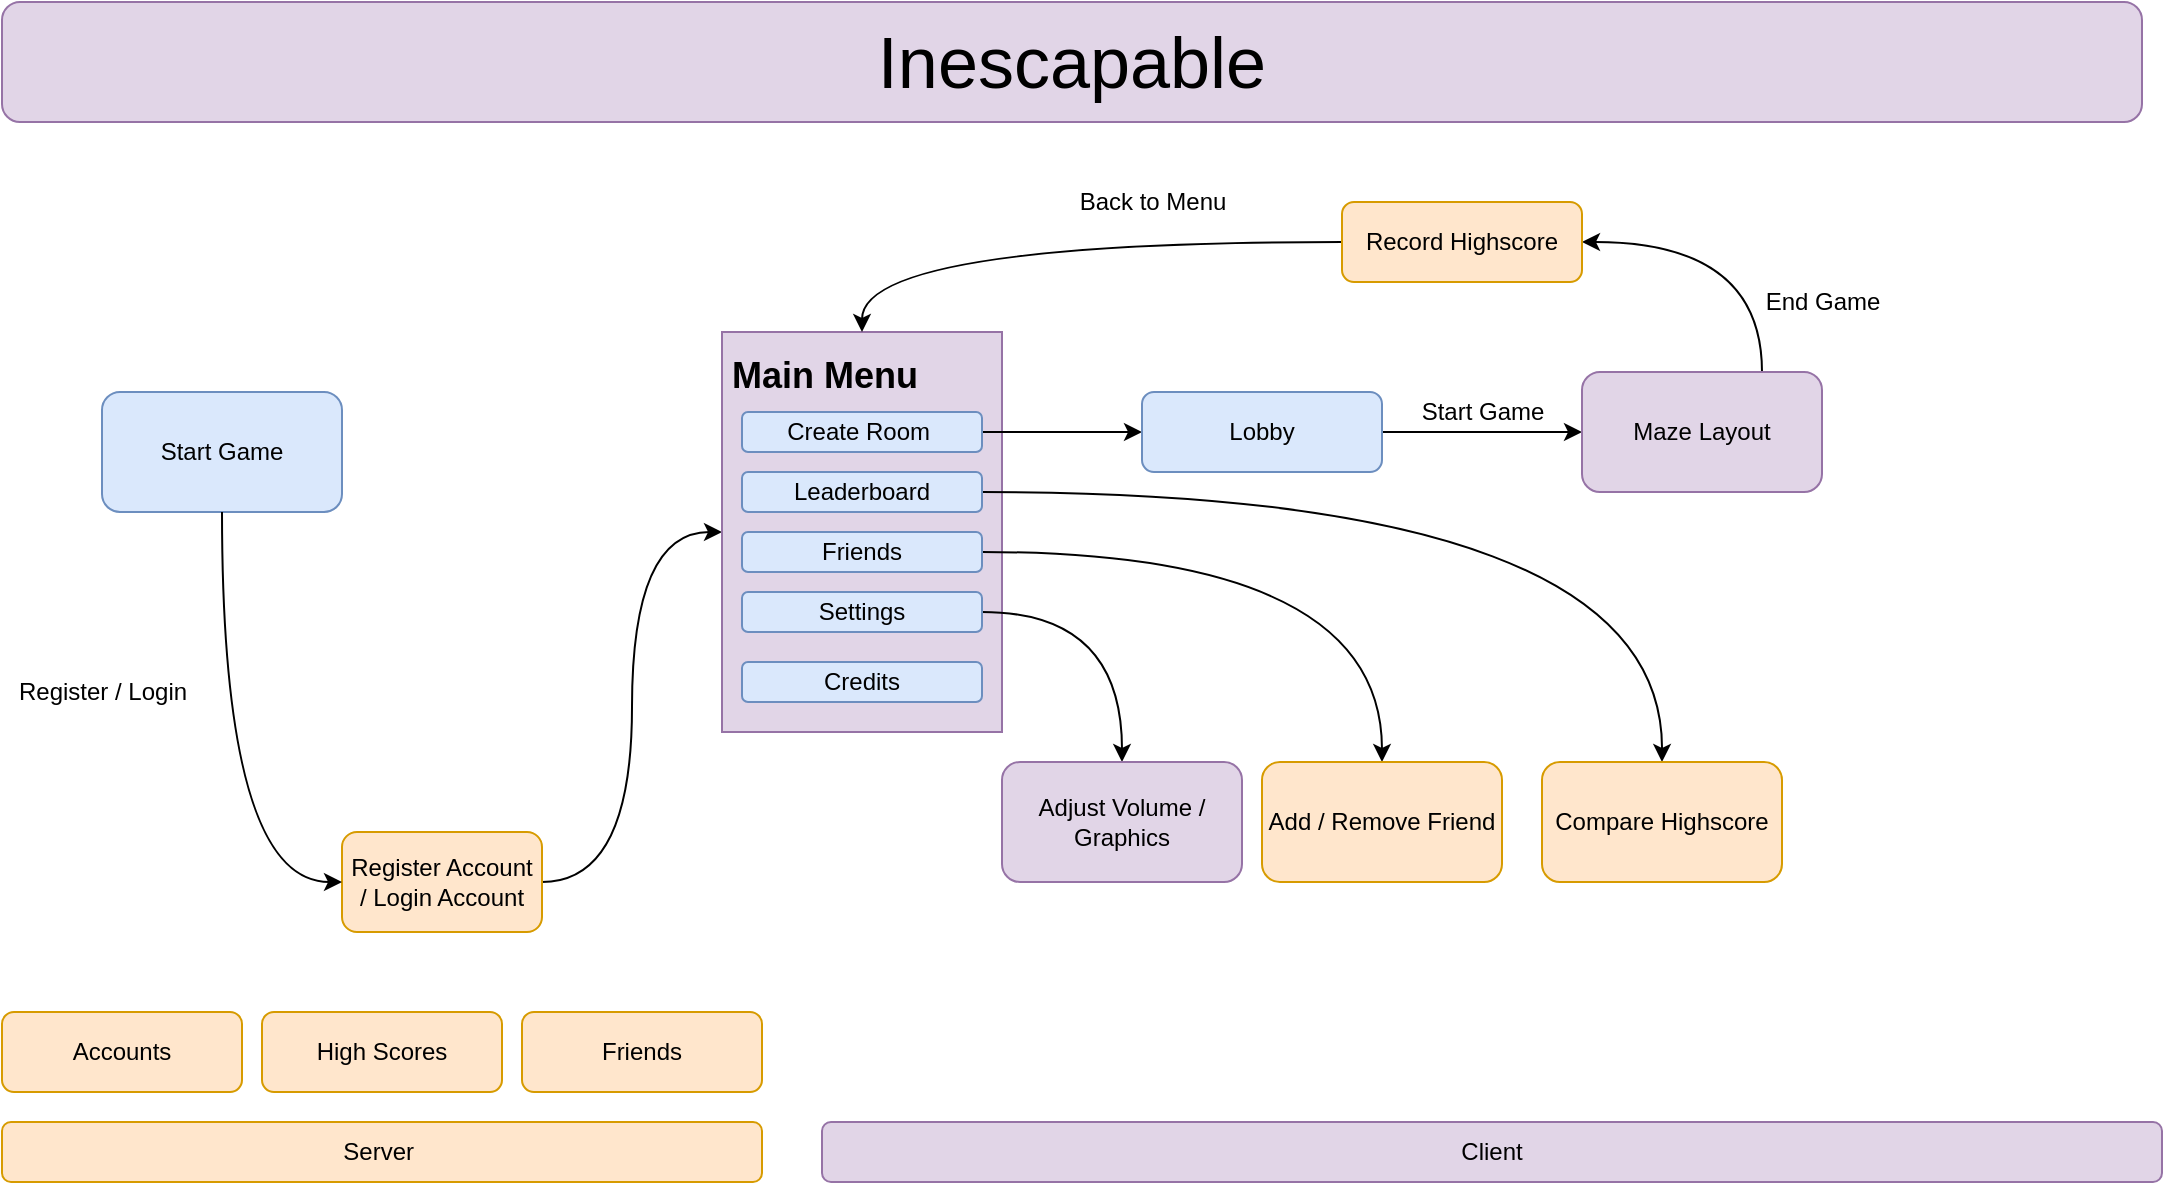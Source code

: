 <mxfile version="10.7.3" type="github"><diagram id="B6t1w4k4C4ienPmDEjpV" name="Page-1"><mxGraphModel dx="1158" dy="658" grid="1" gridSize="10" guides="1" tooltips="1" connect="1" arrows="1" fold="1" page="1" pageScale="1" pageWidth="1100" pageHeight="850" math="0" shadow="0"><root><mxCell id="0"/><mxCell id="1" parent="0"/><mxCell id="jlyMmvjm6jWEDhpWhoGf-1" value="Start Game" style="rounded=1;whiteSpace=wrap;html=1;fillColor=#dae8fc;strokeColor=#6c8ebf;" vertex="1" parent="1"><mxGeometry x="60" y="215" width="120" height="60" as="geometry"/></mxCell><mxCell id="jlyMmvjm6jWEDhpWhoGf-27" style="edgeStyle=orthogonalEdgeStyle;curved=1;rounded=0;orthogonalLoop=1;jettySize=auto;html=1;exitX=1;exitY=0.5;exitDx=0;exitDy=0;entryX=0;entryY=0.5;entryDx=0;entryDy=0;" edge="1" parent="1" source="jlyMmvjm6jWEDhpWhoGf-4" target="jlyMmvjm6jWEDhpWhoGf-22"><mxGeometry relative="1" as="geometry"/></mxCell><mxCell id="jlyMmvjm6jWEDhpWhoGf-4" value="Register Account&lt;br&gt;/ Login Account&lt;br&gt;" style="rounded=1;whiteSpace=wrap;html=1;fillColor=#ffe6cc;strokeColor=#d79b00;" vertex="1" parent="1"><mxGeometry x="180" y="435" width="100" height="50" as="geometry"/></mxCell><mxCell id="jlyMmvjm6jWEDhpWhoGf-7" value="" style="endArrow=classic;html=1;exitX=0.5;exitY=1;exitDx=0;exitDy=0;entryX=0;entryY=0.5;entryDx=0;entryDy=0;edgeStyle=orthogonalEdgeStyle;curved=1;" edge="1" parent="1" source="jlyMmvjm6jWEDhpWhoGf-1" target="jlyMmvjm6jWEDhpWhoGf-4"><mxGeometry width="50" height="50" relative="1" as="geometry"><mxPoint x="60" y="555" as="sourcePoint"/><mxPoint x="110" y="505" as="targetPoint"/></mxGeometry></mxCell><mxCell id="jlyMmvjm6jWEDhpWhoGf-8" value="Register / Login" style="text;html=1;resizable=0;autosize=1;align=center;verticalAlign=middle;points=[];fillColor=none;strokeColor=none;rounded=0;" vertex="1" parent="1"><mxGeometry x="10" y="355" width="100" height="20" as="geometry"/></mxCell><mxCell id="jlyMmvjm6jWEDhpWhoGf-10" value="Server&amp;nbsp;" style="rounded=1;whiteSpace=wrap;html=1;fillColor=#ffe6cc;strokeColor=#d79b00;" vertex="1" parent="1"><mxGeometry x="10" y="580" width="380" height="30" as="geometry"/></mxCell><mxCell id="jlyMmvjm6jWEDhpWhoGf-13" value="Accounts" style="rounded=1;whiteSpace=wrap;html=1;fillColor=#ffe6cc;strokeColor=#d79b00;" vertex="1" parent="1"><mxGeometry x="10" y="525" width="120" height="40" as="geometry"/></mxCell><mxCell id="jlyMmvjm6jWEDhpWhoGf-15" value="High Scores" style="rounded=1;whiteSpace=wrap;html=1;fillColor=#ffe6cc;strokeColor=#d79b00;" vertex="1" parent="1"><mxGeometry x="140" y="525" width="120" height="40" as="geometry"/></mxCell><mxCell id="jlyMmvjm6jWEDhpWhoGf-16" value="Friends&lt;br&gt;" style="rounded=1;whiteSpace=wrap;html=1;fillColor=#ffe6cc;strokeColor=#d79b00;" vertex="1" parent="1"><mxGeometry x="270" y="525" width="120" height="40" as="geometry"/></mxCell><mxCell id="jlyMmvjm6jWEDhpWhoGf-22" value="&lt;div style=&quot;text-align: right&quot;&gt;&lt;br&gt;&lt;/div&gt;&lt;div style=&quot;text-align: left&quot;&gt;&lt;/div&gt;" style="rounded=0;whiteSpace=wrap;html=1;fillColor=#e1d5e7;strokeColor=#9673a6;" vertex="1" parent="1"><mxGeometry x="370" y="185" width="140" height="200" as="geometry"/></mxCell><mxCell id="jlyMmvjm6jWEDhpWhoGf-29" value="&lt;h1 style=&quot;text-align: center&quot;&gt;&lt;font style=&quot;font-size: 18px&quot;&gt;Main Menu&lt;/font&gt;&lt;/h1&gt;" style="text;html=1;strokeColor=none;fillColor=none;spacing=5;spacingTop=-20;whiteSpace=wrap;overflow=hidden;rounded=0;" vertex="1" parent="1"><mxGeometry x="370" y="185" width="140" height="110" as="geometry"/></mxCell><mxCell id="jlyMmvjm6jWEDhpWhoGf-30" style="edgeStyle=orthogonalEdgeStyle;curved=1;rounded=0;orthogonalLoop=1;jettySize=auto;html=1;exitX=0.5;exitY=1;exitDx=0;exitDy=0;" edge="1" parent="1" source="jlyMmvjm6jWEDhpWhoGf-22" target="jlyMmvjm6jWEDhpWhoGf-22"><mxGeometry relative="1" as="geometry"/></mxCell><mxCell id="jlyMmvjm6jWEDhpWhoGf-65" style="rounded=0;orthogonalLoop=1;jettySize=auto;html=1;exitX=1;exitY=0.5;exitDx=0;exitDy=0;entryX=0;entryY=0.5;entryDx=0;entryDy=0;" edge="1" parent="1" source="jlyMmvjm6jWEDhpWhoGf-32" target="jlyMmvjm6jWEDhpWhoGf-34"><mxGeometry relative="1" as="geometry"/></mxCell><mxCell id="jlyMmvjm6jWEDhpWhoGf-32" value="Create Room&amp;nbsp;" style="rounded=1;whiteSpace=wrap;html=1;fillColor=#dae8fc;strokeColor=#6c8ebf;" vertex="1" parent="1"><mxGeometry x="380" y="225" width="120" height="20" as="geometry"/></mxCell><mxCell id="jlyMmvjm6jWEDhpWhoGf-66" style="edgeStyle=none;rounded=0;orthogonalLoop=1;jettySize=auto;html=1;exitX=1;exitY=0.5;exitDx=0;exitDy=0;entryX=0;entryY=0.5;entryDx=0;entryDy=0;" edge="1" parent="1" source="jlyMmvjm6jWEDhpWhoGf-34" target="jlyMmvjm6jWEDhpWhoGf-41"><mxGeometry relative="1" as="geometry"/></mxCell><mxCell id="jlyMmvjm6jWEDhpWhoGf-34" value="Lobby" style="rounded=1;whiteSpace=wrap;html=1;fillColor=#dae8fc;strokeColor=#6c8ebf;" vertex="1" parent="1"><mxGeometry x="580" y="215" width="120" height="40" as="geometry"/></mxCell><mxCell id="jlyMmvjm6jWEDhpWhoGf-64" style="edgeStyle=orthogonalEdgeStyle;curved=1;rounded=0;orthogonalLoop=1;jettySize=auto;html=1;exitX=1;exitY=0.5;exitDx=0;exitDy=0;" edge="1" parent="1" source="jlyMmvjm6jWEDhpWhoGf-36"><mxGeometry relative="1" as="geometry"><mxPoint x="840" y="400" as="targetPoint"/></mxGeometry></mxCell><mxCell id="jlyMmvjm6jWEDhpWhoGf-36" value="Leaderboard" style="rounded=1;whiteSpace=wrap;html=1;fillColor=#dae8fc;strokeColor=#6c8ebf;" vertex="1" parent="1"><mxGeometry x="380" y="255" width="120" height="20" as="geometry"/></mxCell><mxCell id="jlyMmvjm6jWEDhpWhoGf-54" style="edgeStyle=orthogonalEdgeStyle;curved=1;rounded=0;orthogonalLoop=1;jettySize=auto;html=1;exitX=1;exitY=0.5;exitDx=0;exitDy=0;entryX=0.5;entryY=0;entryDx=0;entryDy=0;" edge="1" parent="1" source="jlyMmvjm6jWEDhpWhoGf-37" target="jlyMmvjm6jWEDhpWhoGf-51"><mxGeometry relative="1" as="geometry"/></mxCell><mxCell id="jlyMmvjm6jWEDhpWhoGf-37" value="Friends" style="rounded=1;whiteSpace=wrap;html=1;fillColor=#dae8fc;strokeColor=#6c8ebf;" vertex="1" parent="1"><mxGeometry x="380" y="285" width="120" height="20" as="geometry"/></mxCell><mxCell id="jlyMmvjm6jWEDhpWhoGf-61" style="edgeStyle=orthogonalEdgeStyle;curved=1;rounded=0;orthogonalLoop=1;jettySize=auto;html=1;exitX=1;exitY=0.5;exitDx=0;exitDy=0;" edge="1" parent="1" source="jlyMmvjm6jWEDhpWhoGf-39" target="jlyMmvjm6jWEDhpWhoGf-62"><mxGeometry relative="1" as="geometry"><mxPoint x="560" y="400" as="targetPoint"/></mxGeometry></mxCell><mxCell id="jlyMmvjm6jWEDhpWhoGf-39" value="Settings" style="rounded=1;whiteSpace=wrap;html=1;fillColor=#dae8fc;strokeColor=#6c8ebf;" vertex="1" parent="1"><mxGeometry x="380" y="315" width="120" height="20" as="geometry"/></mxCell><mxCell id="jlyMmvjm6jWEDhpWhoGf-40" value="Credits" style="rounded=1;whiteSpace=wrap;html=1;fillColor=#dae8fc;strokeColor=#6c8ebf;" vertex="1" parent="1"><mxGeometry x="380" y="350" width="120" height="20" as="geometry"/></mxCell><mxCell id="jlyMmvjm6jWEDhpWhoGf-57" style="edgeStyle=orthogonalEdgeStyle;curved=1;rounded=0;orthogonalLoop=1;jettySize=auto;html=1;exitX=0.75;exitY=0;exitDx=0;exitDy=0;entryX=1;entryY=0.5;entryDx=0;entryDy=0;" edge="1" parent="1" source="jlyMmvjm6jWEDhpWhoGf-41" target="jlyMmvjm6jWEDhpWhoGf-46"><mxGeometry relative="1" as="geometry"/></mxCell><mxCell id="jlyMmvjm6jWEDhpWhoGf-41" value="Maze Layout" style="rounded=1;whiteSpace=wrap;html=1;fillColor=#e1d5e7;strokeColor=#9673a6;" vertex="1" parent="1"><mxGeometry x="800" y="205" width="120" height="60" as="geometry"/></mxCell><mxCell id="jlyMmvjm6jWEDhpWhoGf-43" value="Client" style="rounded=1;whiteSpace=wrap;html=1;fillColor=#e1d5e7;strokeColor=#9673a6;" vertex="1" parent="1"><mxGeometry x="420" y="580" width="670" height="30" as="geometry"/></mxCell><mxCell id="jlyMmvjm6jWEDhpWhoGf-45" value="Start Game" style="text;html=1;resizable=0;autosize=1;align=center;verticalAlign=middle;points=[];fillColor=none;strokeColor=none;rounded=0;" vertex="1" parent="1"><mxGeometry x="710" y="215" width="80" height="20" as="geometry"/></mxCell><mxCell id="jlyMmvjm6jWEDhpWhoGf-55" style="edgeStyle=orthogonalEdgeStyle;curved=1;rounded=0;orthogonalLoop=1;jettySize=auto;html=1;exitX=0;exitY=0.5;exitDx=0;exitDy=0;entryX=0.5;entryY=0;entryDx=0;entryDy=0;" edge="1" parent="1" source="jlyMmvjm6jWEDhpWhoGf-46" target="jlyMmvjm6jWEDhpWhoGf-29"><mxGeometry relative="1" as="geometry"/></mxCell><mxCell id="jlyMmvjm6jWEDhpWhoGf-46" value="Record Highscore" style="rounded=1;whiteSpace=wrap;html=1;fillColor=#ffe6cc;strokeColor=#d79b00;" vertex="1" parent="1"><mxGeometry x="680" y="120" width="120" height="40" as="geometry"/></mxCell><mxCell id="jlyMmvjm6jWEDhpWhoGf-48" value="End Game" style="text;html=1;resizable=0;autosize=1;align=center;verticalAlign=middle;points=[];fillColor=none;strokeColor=none;rounded=0;" vertex="1" parent="1"><mxGeometry x="885" y="160" width="70" height="20" as="geometry"/></mxCell><mxCell id="jlyMmvjm6jWEDhpWhoGf-51" value="Add / Remove Friend" style="rounded=1;whiteSpace=wrap;html=1;fillColor=#ffe6cc;strokeColor=#d79b00;" vertex="1" parent="1"><mxGeometry x="640" y="400" width="120" height="60" as="geometry"/></mxCell><mxCell id="jlyMmvjm6jWEDhpWhoGf-58" value="Back to Menu" style="text;html=1;resizable=0;autosize=1;align=center;verticalAlign=middle;points=[];fillColor=none;strokeColor=none;rounded=0;" vertex="1" parent="1"><mxGeometry x="540" y="110" width="90" height="20" as="geometry"/></mxCell><mxCell id="jlyMmvjm6jWEDhpWhoGf-62" value="Adjust Volume / Graphics" style="rounded=1;whiteSpace=wrap;html=1;fillColor=#e1d5e7;strokeColor=#9673a6;" vertex="1" parent="1"><mxGeometry x="510" y="400" width="120" height="60" as="geometry"/></mxCell><mxCell id="jlyMmvjm6jWEDhpWhoGf-67" value="Compare Highscore" style="rounded=1;whiteSpace=wrap;html=1;fillColor=#ffe6cc;strokeColor=#d79b00;" vertex="1" parent="1"><mxGeometry x="780" y="400" width="120" height="60" as="geometry"/></mxCell><mxCell id="jlyMmvjm6jWEDhpWhoGf-68" value="&lt;font style=&quot;font-size: 36px&quot;&gt;Inescapable&lt;/font&gt;" style="rounded=1;whiteSpace=wrap;html=1;fillColor=#e1d5e7;strokeColor=#9673a6;" vertex="1" parent="1"><mxGeometry x="10" y="20" width="1070" height="60" as="geometry"/></mxCell></root></mxGraphModel></diagram></mxfile>